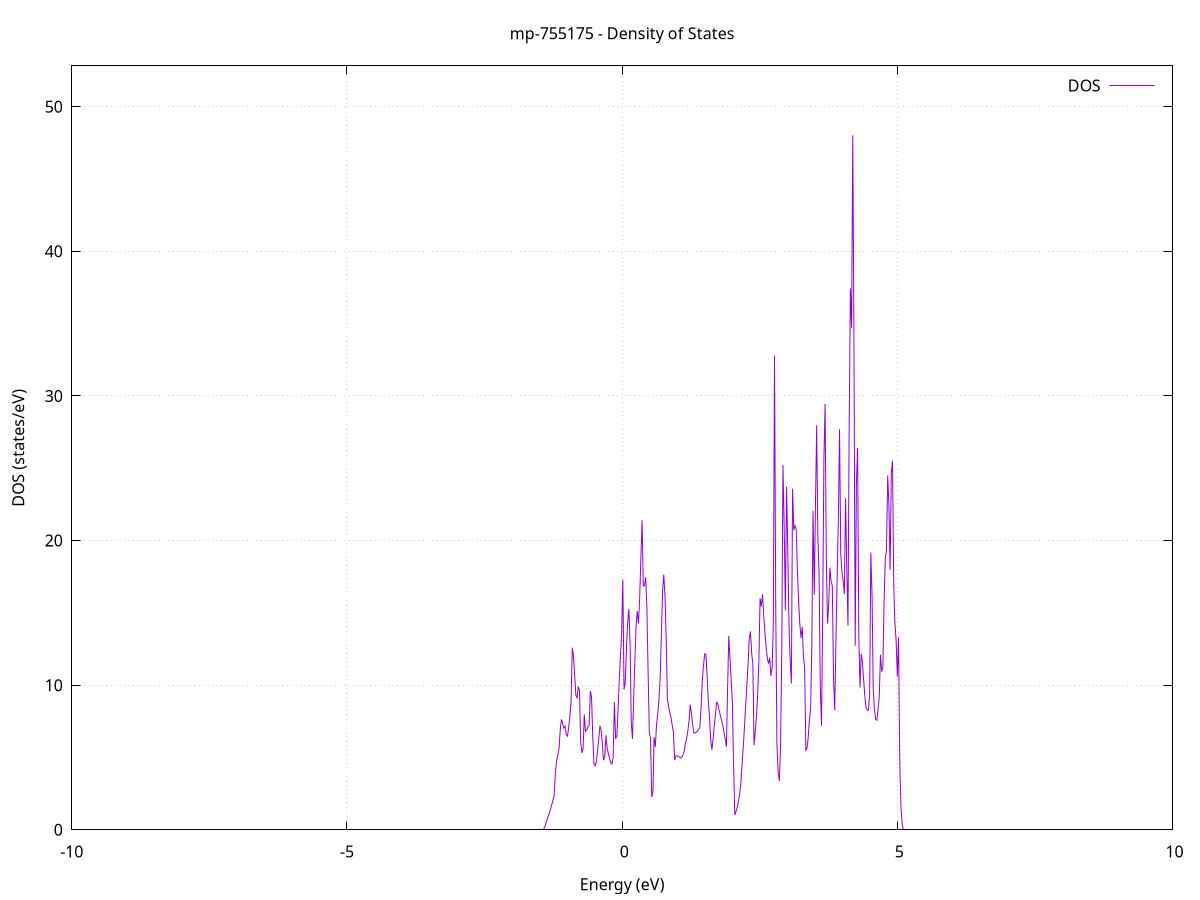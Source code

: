 set title 'mp-755175 - Density of States'
set xlabel 'Energy (eV)'
set ylabel 'DOS (states/eV)'
set grid
set xrange [-10:10]
set yrange [0:52.823]
set xzeroaxis lt -1
set terminal png size 800,600
set output 'mp-755175_dos_gnuplot.png'
plot '-' using 1:2 with lines title 'DOS'
-15.935200 0.000000
-15.913300 0.000000
-15.891500 0.000000
-15.869600 0.000000
-15.847700 0.000000
-15.825800 0.000000
-15.804000 0.000000
-15.782100 0.000000
-15.760200 0.000000
-15.738300 0.000000
-15.716400 0.000000
-15.694600 0.000000
-15.672700 0.000000
-15.650800 0.000000
-15.628900 0.000000
-15.607100 0.000000
-15.585200 0.000000
-15.563300 0.000000
-15.541400 0.000000
-15.519600 0.000000
-15.497700 0.000000
-15.475800 0.000000
-15.453900 0.000000
-15.432100 0.000000
-15.410200 0.000000
-15.388300 0.000000
-15.366400 0.000000
-15.344600 0.000000
-15.322700 0.000000
-15.300800 0.000000
-15.278900 0.000000
-15.257100 0.000000
-15.235200 0.000000
-15.213300 0.000000
-15.191400 0.000000
-15.169500 0.000000
-15.147700 0.000000
-15.125800 0.000000
-15.103900 0.000000
-15.082000 0.000000
-15.060200 0.000000
-15.038300 0.000000
-15.016400 0.000000
-14.994500 0.000000
-14.972700 0.000000
-14.950800 0.000000
-14.928900 0.000000
-14.907000 0.000000
-14.885200 0.000000
-14.863300 0.000000
-14.841400 0.000000
-14.819500 0.000000
-14.797700 0.000000
-14.775800 0.000000
-14.753900 0.000000
-14.732000 0.000000
-14.710200 0.000000
-14.688300 0.000000
-14.666400 0.000000
-14.644500 0.000000
-14.622600 0.000000
-14.600800 0.000000
-14.578900 0.000000
-14.557000 0.000000
-14.535100 0.000000
-14.513300 0.000000
-14.491400 0.000000
-14.469500 0.000000
-14.447600 0.000000
-14.425800 0.000000
-14.403900 0.000000
-14.382000 0.000000
-14.360100 0.000000
-14.338300 0.000000
-14.316400 0.000000
-14.294500 0.000000
-14.272600 0.000000
-14.250800 0.000000
-14.228900 0.000000
-14.207000 0.000000
-14.185100 0.000000
-14.163300 0.000000
-14.141400 0.000000
-14.119500 0.000000
-14.097600 0.000000
-14.075700 0.000000
-14.053900 0.000000
-14.032000 0.000000
-14.010100 0.000000
-13.988200 0.000000
-13.966400 0.000000
-13.944500 0.000400
-13.922600 0.058500
-13.900700 0.214900
-13.878900 0.469600
-13.857000 0.921700
-13.835100 1.418400
-13.813200 1.770400
-13.791400 1.907300
-13.769500 1.952300
-13.747600 1.497700
-13.725700 1.546200
-13.703900 1.594600
-13.682000 1.790200
-13.660100 2.097600
-13.638200 2.473100
-13.616300 2.916600
-13.594500 3.428300
-13.572600 3.429700
-13.550700 3.600300
-13.528800 3.692300
-13.507000 3.693200
-13.485100 3.621700
-13.463200 3.537800
-13.441300 3.584900
-13.419500 3.647200
-13.397600 3.736800
-13.375700 3.835300
-13.353800 3.932500
-13.332000 4.001500
-13.310100 4.060500
-13.288200 4.109500
-13.266300 4.148500
-13.244500 4.182700
-13.222600 4.240900
-13.200700 4.311200
-13.178800 4.393700
-13.157000 5.141000
-13.135100 5.941000
-13.113200 6.453800
-13.091300 6.954500
-13.069400 5.767700
-13.047600 4.740300
-13.025700 4.008500
-13.003800 3.731300
-12.981900 3.682500
-12.960100 4.541100
-12.938200 6.165500
-12.916300 5.949200
-12.894400 5.373100
-12.872600 4.910300
-12.850700 4.657900
-12.828800 2.401500
-12.806900 1.434800
-12.785100 0.367700
-12.763200 0.000000
-12.741300 0.000800
-12.719400 0.222900
-12.697600 0.694800
-12.675700 1.155000
-12.653800 1.603500
-12.631900 2.040200
-12.610100 2.491300
-12.588200 3.978000
-12.566300 5.561400
-12.544400 6.797000
-12.522500 14.262600
-12.500700 4.878300
-12.478800 5.251200
-12.456900 6.161400
-12.435000 7.055600
-12.413200 7.933600
-12.391300 7.719600
-12.369400 6.514200
-12.347500 5.990200
-12.325700 5.427700
-12.303800 5.411500
-12.281900 5.693800
-12.260000 6.239800
-12.238200 7.408500
-12.216300 7.319400
-12.194400 7.285400
-12.172500 7.285600
-12.150700 7.344400
-12.128800 7.574900
-12.106900 9.522900
-12.085000 5.573800
-12.063200 6.133500
-12.041300 6.831900
-12.019400 7.187200
-11.997500 7.539300
-11.975600 7.901000
-11.953800 8.908000
-11.931900 9.902700
-11.910000 10.987700
-11.888100 11.634800
-11.866300 12.410900
-11.844400 12.954800
-11.822500 13.083300
-11.800600 12.735600
-11.778800 12.247100
-11.756900 9.701000
-11.735000 7.487600
-11.713100 8.601000
-11.691300 19.282700
-11.669400 22.657400
-11.647500 18.044600
-11.625600 14.172200
-11.603800 11.129400
-11.581900 8.379700
-11.560000 12.676200
-11.538100 16.430600
-11.516300 17.987500
-11.494400 18.155400
-11.472500 16.959500
-11.450600 17.343300
-11.428700 10.157000
-11.406900 2.304400
-11.385000 5.442500
-11.363100 12.096300
-11.341200 22.992700
-11.319400 18.115600
-11.297500 20.205100
-11.275600 32.221700
-11.253700 78.166100
-11.231900 13.602800
-11.210000 24.629900
-11.188100 51.688500
-11.166200 74.395900
-11.144400 27.450600
-11.122500 7.762800
-11.100600 0.000000
-11.078700 0.000000
-11.056900 0.000000
-11.035000 0.000000
-11.013100 0.000000
-10.991200 0.000000
-10.969400 0.000000
-10.947500 0.000000
-10.925600 0.000000
-10.903700 0.000000
-10.881800 0.000000
-10.860000 0.000000
-10.838100 0.000000
-10.816200 0.000000
-10.794300 0.000000
-10.772500 0.000000
-10.750600 0.000000
-10.728700 0.000000
-10.706800 0.000000
-10.685000 0.000000
-10.663100 0.000000
-10.641200 0.000000
-10.619300 0.000000
-10.597500 0.000000
-10.575600 0.000000
-10.553700 0.000000
-10.531800 0.000000
-10.510000 0.000000
-10.488100 0.000000
-10.466200 0.000000
-10.444300 0.000000
-10.422400 0.000000
-10.400600 0.000000
-10.378700 0.000000
-10.356800 0.000000
-10.334900 0.000000
-10.313100 0.000000
-10.291200 0.000000
-10.269300 0.000000
-10.247400 0.000000
-10.225600 0.000000
-10.203700 0.000000
-10.181800 0.000000
-10.159900 0.000000
-10.138100 0.000000
-10.116200 0.000000
-10.094300 0.000000
-10.072400 0.000000
-10.050600 0.000000
-10.028700 0.000000
-10.006800 0.000000
-9.984900 0.000000
-9.963100 0.000000
-9.941200 0.000000
-9.919300 0.000000
-9.897400 0.000000
-9.875500 0.000000
-9.853700 0.000000
-9.831800 0.000000
-9.809900 0.000000
-9.788000 0.000000
-9.766200 0.000000
-9.744300 0.000000
-9.722400 0.000000
-9.700500 0.000000
-9.678700 0.000000
-9.656800 0.000000
-9.634900 0.000000
-9.613000 0.000000
-9.591200 0.000000
-9.569300 0.000000
-9.547400 0.000000
-9.525500 0.000000
-9.503700 0.000000
-9.481800 0.000000
-9.459900 0.000000
-9.438000 0.000000
-9.416200 0.000000
-9.394300 0.000000
-9.372400 0.000000
-9.350500 0.000000
-9.328600 0.000000
-9.306800 0.000000
-9.284900 0.000000
-9.263000 0.000000
-9.241100 0.000000
-9.219300 0.000000
-9.197400 0.000000
-9.175500 0.000000
-9.153600 0.000000
-9.131800 0.000000
-9.109900 0.000000
-9.088000 0.000000
-9.066100 0.000000
-9.044300 0.000000
-9.022400 0.000000
-9.000500 0.000000
-8.978600 0.000000
-8.956800 0.000000
-8.934900 0.000000
-8.913000 0.000000
-8.891100 0.000000
-8.869300 0.000000
-8.847400 0.000000
-8.825500 0.000000
-8.803600 0.000000
-8.781700 0.000000
-8.759900 0.000000
-8.738000 0.000000
-8.716100 0.000000
-8.694200 0.000000
-8.672400 0.000000
-8.650500 0.000000
-8.628600 0.000000
-8.606700 0.000000
-8.584900 0.000000
-8.563000 0.000000
-8.541100 0.000000
-8.519200 0.000000
-8.497400 0.000000
-8.475500 0.000000
-8.453600 0.000000
-8.431700 0.000000
-8.409900 0.000000
-8.388000 0.000000
-8.366100 0.000000
-8.344200 0.000000
-8.322400 0.000000
-8.300500 0.000000
-8.278600 0.000000
-8.256700 0.000000
-8.234800 0.000000
-8.213000 0.000000
-8.191100 0.000000
-8.169200 0.000000
-8.147300 0.000000
-8.125500 0.000000
-8.103600 0.000000
-8.081700 0.000000
-8.059800 0.000000
-8.038000 0.000000
-8.016100 0.000000
-7.994200 0.000000
-7.972300 0.000000
-7.950500 0.000000
-7.928600 0.000000
-7.906700 0.000000
-7.884800 0.000000
-7.863000 0.000000
-7.841100 0.000000
-7.819200 0.000000
-7.797300 0.000000
-7.775500 0.000000
-7.753600 0.000000
-7.731700 0.000000
-7.709800 0.000000
-7.687900 0.000000
-7.666100 0.000000
-7.644200 0.000000
-7.622300 0.000000
-7.600400 0.000000
-7.578600 0.000000
-7.556700 0.000000
-7.534800 0.000000
-7.512900 0.000000
-7.491100 0.000000
-7.469200 0.000000
-7.447300 0.000000
-7.425400 0.000000
-7.403600 0.000000
-7.381700 0.000000
-7.359800 0.000000
-7.337900 0.000000
-7.316100 0.000000
-7.294200 0.000000
-7.272300 0.000000
-7.250400 0.000000
-7.228500 0.000000
-7.206700 0.000000
-7.184800 0.000000
-7.162900 0.000000
-7.141000 0.000000
-7.119200 0.000000
-7.097300 0.000000
-7.075400 0.000000
-7.053500 0.000000
-7.031700 0.000000
-7.009800 0.000000
-6.987900 0.000000
-6.966000 0.000000
-6.944200 0.000000
-6.922300 0.000000
-6.900400 0.000000
-6.878500 0.000000
-6.856700 0.000000
-6.834800 0.000000
-6.812900 0.000000
-6.791000 0.000000
-6.769200 0.000000
-6.747300 0.000000
-6.725400 0.000000
-6.703500 0.000000
-6.681600 0.000000
-6.659800 0.000000
-6.637900 0.000000
-6.616000 0.000000
-6.594100 0.000000
-6.572300 0.000000
-6.550400 0.000000
-6.528500 0.000000
-6.506600 0.000000
-6.484800 0.000000
-6.462900 0.000000
-6.441000 0.000000
-6.419100 0.000000
-6.397300 0.000000
-6.375400 0.000000
-6.353500 0.000000
-6.331600 0.000000
-6.309800 0.000000
-6.287900 0.000000
-6.266000 0.000000
-6.244100 0.000000
-6.222300 0.000000
-6.200400 0.000000
-6.178500 0.000000
-6.156600 0.000000
-6.134700 0.000000
-6.112900 0.000000
-6.091000 0.000000
-6.069100 0.000000
-6.047200 0.000000
-6.025400 0.000000
-6.003500 0.000000
-5.981600 0.000000
-5.959700 0.000000
-5.937900 0.000000
-5.916000 0.000000
-5.894100 0.000000
-5.872200 0.000000
-5.850400 0.000000
-5.828500 0.000000
-5.806600 0.000000
-5.784700 0.000000
-5.762900 0.000000
-5.741000 0.000000
-5.719100 0.000000
-5.697200 0.000000
-5.675400 0.000000
-5.653500 0.000000
-5.631600 0.000000
-5.609700 0.000000
-5.587800 0.000000
-5.566000 0.000000
-5.544100 0.000000
-5.522200 0.000000
-5.500300 0.000000
-5.478500 0.000000
-5.456600 0.000000
-5.434700 0.000000
-5.412800 0.000000
-5.391000 0.000000
-5.369100 0.000000
-5.347200 0.000000
-5.325300 0.000000
-5.303500 0.000000
-5.281600 0.000000
-5.259700 0.000000
-5.237800 0.000000
-5.216000 0.000000
-5.194100 0.000000
-5.172200 0.000000
-5.150300 0.000000
-5.128500 0.000000
-5.106600 0.000000
-5.084700 0.000000
-5.062800 0.000000
-5.040900 0.000000
-5.019100 0.000000
-4.997200 0.000000
-4.975300 0.000000
-4.953400 0.000000
-4.931600 0.000000
-4.909700 0.000000
-4.887800 0.000000
-4.865900 0.000000
-4.844100 0.000000
-4.822200 0.000000
-4.800300 0.000000
-4.778400 0.000000
-4.756600 0.000000
-4.734700 0.000000
-4.712800 0.000000
-4.690900 0.000000
-4.669100 0.000000
-4.647200 0.000000
-4.625300 0.000000
-4.603400 0.000000
-4.581600 0.000000
-4.559700 0.000000
-4.537800 0.000000
-4.515900 0.000000
-4.494000 0.000000
-4.472200 0.000000
-4.450300 0.000000
-4.428400 0.000000
-4.406500 0.000000
-4.384700 0.000000
-4.362800 0.000000
-4.340900 0.000000
-4.319000 0.000000
-4.297200 0.000000
-4.275300 0.000000
-4.253400 0.000000
-4.231500 0.000000
-4.209700 0.000000
-4.187800 0.000000
-4.165900 0.000000
-4.144000 0.000000
-4.122200 0.000000
-4.100300 0.000000
-4.078400 0.000000
-4.056500 0.000000
-4.034600 0.000000
-4.012800 0.000000
-3.990900 0.000000
-3.969000 0.000000
-3.947100 0.000000
-3.925300 0.000000
-3.903400 0.000000
-3.881500 0.000000
-3.859600 0.000000
-3.837800 0.000000
-3.815900 0.000000
-3.794000 0.000000
-3.772100 0.000000
-3.750300 0.000000
-3.728400 0.000000
-3.706500 0.000000
-3.684600 0.000000
-3.662800 0.000000
-3.640900 0.000000
-3.619000 0.000000
-3.597100 0.000000
-3.575300 0.000000
-3.553400 0.000000
-3.531500 0.000000
-3.509600 0.000000
-3.487700 0.000000
-3.465900 0.000000
-3.444000 0.000000
-3.422100 0.000000
-3.400200 0.000000
-3.378400 0.000000
-3.356500 0.000000
-3.334600 0.000000
-3.312700 0.000000
-3.290900 0.000000
-3.269000 0.000000
-3.247100 0.000000
-3.225200 0.000000
-3.203400 0.000000
-3.181500 0.000000
-3.159600 0.000000
-3.137700 0.000000
-3.115900 0.000000
-3.094000 0.000000
-3.072100 0.000000
-3.050200 0.000000
-3.028400 0.000000
-3.006500 0.000000
-2.984600 0.000000
-2.962700 0.000000
-2.940800 0.000000
-2.919000 0.000000
-2.897100 0.000000
-2.875200 0.000000
-2.853300 0.000000
-2.831500 0.000000
-2.809600 0.000000
-2.787700 0.000000
-2.765800 0.000000
-2.744000 0.000000
-2.722100 0.000000
-2.700200 0.000000
-2.678300 0.000000
-2.656500 0.000000
-2.634600 0.000000
-2.612700 0.000000
-2.590800 0.000000
-2.569000 0.000000
-2.547100 0.000000
-2.525200 0.000000
-2.503300 0.000000
-2.481500 0.000000
-2.459600 0.000000
-2.437700 0.000000
-2.415800 0.000000
-2.393900 0.000000
-2.372100 0.000000
-2.350200 0.000000
-2.328300 0.000000
-2.306400 0.000000
-2.284600 0.000000
-2.262700 0.000000
-2.240800 0.000000
-2.218900 0.000000
-2.197100 0.000000
-2.175200 0.000000
-2.153300 0.000000
-2.131400 0.000000
-2.109600 0.000000
-2.087700 0.000000
-2.065800 0.000000
-2.043900 0.000000
-2.022100 0.000000
-2.000200 0.000000
-1.978300 0.000000
-1.956400 0.000000
-1.934600 0.000000
-1.912700 0.000000
-1.890800 0.000000
-1.868900 0.000000
-1.847000 0.000000
-1.825200 0.000000
-1.803300 0.000000
-1.781400 0.000000
-1.759500 0.000000
-1.737700 0.000000
-1.715800 0.000000
-1.693900 0.000000
-1.672000 0.000000
-1.650200 0.000000
-1.628300 0.000000
-1.606400 0.000000
-1.584500 0.000000
-1.562700 0.000000
-1.540800 0.000000
-1.518900 0.000000
-1.497000 0.000000
-1.475200 0.000000
-1.453300 0.000000
-1.431400 0.022900
-1.409500 0.158400
-1.387700 0.415700
-1.365800 0.674500
-1.343900 0.900900
-1.322000 1.153000
-1.300100 1.431100
-1.278300 1.735000
-1.256400 2.064700
-1.234500 2.423100
-1.212600 3.948800
-1.190800 4.779500
-1.168900 5.146500
-1.147000 5.623600
-1.125100 6.879900
-1.103300 7.638800
-1.081400 7.365500
-1.059500 7.035100
-1.037600 7.165600
-1.015800 6.581300
-0.993900 6.476300
-0.972000 7.062100
-0.950100 7.835600
-0.928300 8.804500
-0.906400 12.589000
-0.884500 12.025500
-0.862600 10.683300
-0.840700 9.298800
-0.818900 9.122000
-0.797000 9.901700
-0.775100 9.627600
-0.753200 6.075700
-0.731400 5.311600
-0.709500 5.601000
-0.687600 7.975900
-0.665700 6.808400
-0.643900 6.928400
-0.622000 7.101500
-0.600100 7.183800
-0.578200 9.598100
-0.556400 9.197100
-0.534500 6.512900
-0.512600 4.583100
-0.490700 4.416500
-0.468900 4.693500
-0.447000 5.456800
-0.425100 6.313700
-0.403200 7.199200
-0.381400 6.865600
-0.359500 5.922900
-0.337600 4.811300
-0.315700 5.090700
-0.293800 6.519700
-0.272000 5.645100
-0.250100 5.264900
-0.228200 4.917600
-0.206300 4.633900
-0.184500 4.543600
-0.162600 5.029500
-0.140700 8.827700
-0.118800 6.331400
-0.097000 6.423900
-0.075100 8.258800
-0.053200 10.307200
-0.031300 12.018100
-0.009500 13.633200
0.012400 17.304200
0.034300 9.695900
0.056200 10.216800
0.078000 12.488400
0.099900 14.318900
0.121800 15.280300
0.143700 12.891900
0.165500 7.445300
0.187400 6.283200
0.209300 9.125700
0.231200 11.644900
0.253100 14.100900
0.274900 15.115300
0.296800 14.270100
0.318700 16.016400
0.340600 18.824700
0.362400 21.409700
0.384300 16.865700
0.406200 16.874900
0.428100 17.455200
0.449900 15.290000
0.471800 10.896500
0.493700 6.700800
0.515600 6.343600
0.537400 2.261000
0.559300 2.648700
0.581200 6.406900
0.603100 5.747900
0.624900 7.269900
0.646800 8.023400
0.668700 8.994300
0.690600 10.525500
0.712400 13.451600
0.734300 16.489600
0.756200 17.641800
0.778100 16.195800
0.800000 13.216100
0.821800 9.084100
0.843700 8.529200
0.865600 8.073900
0.887500 7.787400
0.909300 7.244800
0.931200 6.769600
0.953100 4.810100
0.975000 5.109800
0.996800 5.117600
1.018700 5.068100
1.040600 5.032800
1.062500 4.970000
1.084300 5.032800
1.106200 5.183600
1.128100 5.447400
1.150000 5.958900
1.171800 6.325000
1.193700 6.827900
1.215600 7.582800
1.237500 8.657200
1.259300 8.024100
1.281200 7.281900
1.303100 6.690800
1.325000 6.702600
1.346900 6.748100
1.368700 6.827300
1.390600 6.940300
1.412500 7.086900
1.434400 8.457700
1.456200 10.281900
1.478100 11.369400
1.500000 12.170800
1.521900 12.125000
1.543700 10.668800
1.565600 8.861300
1.587500 7.798400
1.609400 6.186600
1.631200 5.527000
1.653100 6.333900
1.675000 7.233800
1.696900 8.016300
1.718700 8.862900
1.740600 8.643900
1.762500 8.261000
1.784400 7.905400
1.806200 7.566800
1.828100 7.204700
1.850000 6.773600
1.871900 6.276400
1.893800 5.736600
1.915600 9.670800
1.937500 13.401600
1.959400 11.836300
1.981300 10.347000
2.003100 8.792800
2.025000 4.443100
2.046900 1.025700
2.068800 1.265200
2.090600 1.564900
2.112500 1.924800
2.134400 2.408700
2.156300 3.201100
2.178100 4.474600
2.200000 5.681600
2.221900 7.046300
2.243800 8.579200
2.265600 9.943200
2.287500 11.444500
2.309400 13.209800
2.331300 13.719300
2.353100 12.217800
2.375000 11.457500
2.396900 5.836500
2.418800 6.827300
2.440700 7.842100
2.462500 9.373300
2.484400 11.619400
2.506300 16.000400
2.528200 15.446900
2.550000 16.285000
2.571900 14.842800
2.593800 13.634500
2.615700 12.661800
2.637500 11.859000
2.659400 11.492000
2.681300 11.884000
2.703200 10.632000
2.725000 11.194800
2.746900 14.241200
2.768800 32.792200
2.790700 15.336500
2.812500 5.878700
2.834400 3.948600
2.856300 3.373900
2.878200 5.756200
2.900100 12.319400
2.921900 25.214000
2.943800 21.077600
2.965700 15.167500
2.987600 23.728100
3.009400 19.362700
3.031300 14.152900
3.053200 11.707100
3.075100 10.116700
3.096900 23.582300
3.118800 20.723700
3.140700 21.034700
3.162600 20.794800
3.184400 17.924900
3.206300 15.822600
3.228200 14.234200
3.250100 13.273400
3.271900 14.037600
3.293800 11.942100
3.315700 11.262900
3.337600 5.494200
3.359400 5.632100
3.381300 6.411500
3.403200 7.617700
3.425100 8.405500
3.447000 12.902700
3.468800 22.066900
3.490700 16.250700
3.512600 22.435400
3.534500 27.970600
3.556300 20.186400
3.578200 17.697000
3.600100 9.963700
3.622000 7.200000
3.643800 14.697600
3.665700 25.570400
3.687600 29.435200
3.709500 18.893500
3.731300 14.258000
3.753200 15.627600
3.775100 18.124700
3.797000 17.164000
3.818800 16.883100
3.840700 10.476900
3.862600 8.254300
3.884500 13.004300
3.906300 17.347100
3.928200 21.319100
3.950100 27.691000
3.972000 19.076900
3.993900 17.874000
4.015700 17.203600
4.037600 16.279700
4.059500 22.918900
4.081400 18.198100
4.103200 14.108700
4.125100 27.685800
4.147000 37.440600
4.168900 34.701600
4.190700 48.020800
4.212600 33.357000
4.234500 12.727000
4.256400 23.924400
4.278200 26.411500
4.300100 13.316200
4.322000 9.833300
4.343900 12.166700
4.365700 11.564300
4.387600 10.406500
4.409500 9.245000
4.431400 8.424000
4.453200 8.267700
4.475100 8.264100
4.497000 9.302800
4.518900 19.173100
4.540800 16.183900
4.562600 9.670400
4.584500 8.309800
4.606400 7.631900
4.628300 7.574100
4.650100 8.317700
4.672000 9.214700
4.693900 12.096100
4.715800 10.931500
4.737600 11.264300
4.759500 15.789700
4.781400 18.751200
4.803300 19.321200
4.825100 24.502200
4.847000 22.501200
4.868900 17.959200
4.890800 24.654200
4.912600 25.525100
4.934500 16.933000
4.956400 14.272100
4.978300 13.102000
5.000100 10.595100
5.022000 13.317200
5.043900 4.789100
5.065800 1.561200
5.087700 0.420400
5.109500 0.002200
5.131400 0.000000
5.153300 0.000000
5.175200 0.000000
5.197000 0.000000
5.218900 0.000000
5.240800 0.000000
5.262700 0.000000
5.284500 0.000000
5.306400 0.000000
5.328300 0.000000
5.350200 0.000000
5.372000 0.000000
5.393900 0.000000
5.415800 0.000000
5.437700 0.000000
5.459500 0.000000
5.481400 0.000000
5.503300 0.000000
5.525200 0.000000
5.547000 0.000000
5.568900 0.000000
5.590800 0.000000
5.612700 0.000000
5.634600 0.000000
5.656400 0.000000
5.678300 0.000000
5.700200 0.000000
5.722100 0.000000
5.743900 0.000000
5.765800 0.000000
5.787700 0.000000
5.809600 0.000000
5.831400 0.000000
5.853300 0.000000
5.875200 0.000000
5.897100 0.000000
5.918900 0.000000
5.940800 0.000000
5.962700 0.000000
5.984600 0.000000
6.006400 0.000000
6.028300 0.000000
6.050200 0.000000
6.072100 0.000000
6.094000 0.000000
6.115800 0.000000
6.137700 0.000000
6.159600 0.000000
6.181500 0.000000
6.203300 0.000000
6.225200 0.000000
6.247100 0.000000
6.269000 0.000000
6.290800 0.000000
6.312700 0.000000
6.334600 0.000000
6.356500 0.000000
6.378300 0.000000
6.400200 0.000000
6.422100 0.000000
6.444000 0.000000
6.465800 0.000000
6.487700 0.000000
6.509600 0.000000
6.531500 0.000000
6.553300 0.000000
6.575200 0.000000
6.597100 0.000000
6.619000 0.000000
6.640900 0.000000
6.662700 0.000000
6.684600 0.000000
6.706500 0.000000
6.728400 0.000000
6.750200 0.000000
6.772100 0.000000
6.794000 0.000000
6.815900 0.000000
6.837700 0.000000
6.859600 0.000000
6.881500 0.000000
6.903400 0.000000
6.925200 0.000000
6.947100 0.000000
6.969000 0.000000
6.990900 0.000000
7.012700 0.000000
7.034600 0.000000
7.056500 0.000000
7.078400 0.000000
7.100200 0.000000
7.122100 0.000000
7.144000 0.000000
7.165900 0.000000
7.187800 0.000000
7.209600 0.000000
7.231500 0.000000
7.253400 0.000000
7.275300 0.000000
7.297100 0.000000
7.319000 0.000000
7.340900 0.000000
7.362800 0.000000
7.384600 0.000000
7.406500 0.000000
7.428400 0.000000
7.450300 0.000000
7.472100 0.000000
7.494000 0.000000
7.515900 0.000000
7.537800 0.000000
7.559600 0.000000
7.581500 0.000000
7.603400 0.000000
7.625300 0.000000
7.647100 0.000000
7.669000 0.000000
7.690900 0.000000
7.712800 0.000000
7.734700 0.000000
7.756500 0.000000
7.778400 0.000000
7.800300 0.000000
7.822200 0.000000
7.844000 0.000000
7.865900 0.000000
7.887800 0.000000
7.909700 0.000000
7.931500 0.000000
7.953400 0.000000
7.975300 0.000000
7.997200 0.000000
8.019000 0.000000
8.040900 0.000000
8.062800 0.000000
8.084700 0.000000
8.106500 0.000000
8.128400 0.000000
8.150300 0.000000
8.172200 0.000000
8.194000 0.000000
8.215900 0.000000
8.237800 0.000000
8.259700 0.000000
8.281600 0.000000
8.303400 0.000000
8.325300 0.000000
8.347200 0.000000
8.369100 0.000000
8.390900 0.000000
8.412800 0.000000
8.434700 0.000000
8.456600 0.000000
8.478400 0.000000
8.500300 0.000000
8.522200 0.000000
8.544100 0.000000
8.565900 0.000000
8.587800 0.000000
8.609700 0.000000
8.631600 0.000000
8.653400 0.000000
8.675300 0.000000
8.697200 0.000000
8.719100 0.000000
8.740900 0.000000
8.762800 0.000000
8.784700 0.000000
8.806600 0.000000
8.828500 0.000000
8.850300 0.000000
8.872200 0.000000
8.894100 0.000000
8.916000 0.000000
8.937800 0.000000
8.959700 0.000000
8.981600 0.000000
9.003500 0.000000
9.025300 0.000000
9.047200 0.000000
9.069100 0.000000
9.091000 0.000000
9.112800 0.000000
9.134700 0.000000
9.156600 0.000000
9.178500 0.000000
9.200300 0.000000
9.222200 0.000000
9.244100 0.000000
9.266000 0.000000
9.287900 0.000000
9.309700 0.000000
9.331600 0.000000
9.353500 0.000000
9.375400 0.000000
9.397200 0.000000
9.419100 0.000000
9.441000 0.000000
9.462900 0.000000
9.484700 0.000000
9.506600 0.000000
9.528500 0.000000
9.550400 0.000000
9.572200 0.000000
9.594100 0.000000
9.616000 0.000000
9.637900 0.000000
9.659700 0.000000
9.681600 0.000000
9.703500 0.000000
9.725400 0.000000
9.747200 0.000000
9.769100 0.000000
9.791000 0.000000
9.812900 0.000000
9.834800 0.000000
9.856600 0.000000
9.878500 0.000000
9.900400 0.000000
9.922300 0.000000
9.944100 0.000000
9.966000 0.000000
9.987900 0.000000
10.009800 0.000000
10.031600 0.000000
10.053500 0.000000
10.075400 0.000000
10.097300 0.000000
10.119100 0.000000
10.141000 0.000000
10.162900 0.000000
10.184800 0.000000
10.206600 0.000000
10.228500 0.000000
10.250400 0.000000
10.272300 0.000000
10.294100 0.000000
10.316000 0.000000
10.337900 0.000000
10.359800 0.000000
10.381700 0.000000
10.403500 0.000000
10.425400 0.000000
10.447300 0.000000
10.469200 0.000000
10.491000 0.000000
10.512900 0.000000
10.534800 0.000000
10.556700 0.000000
10.578500 0.000000
10.600400 0.000000
10.622300 0.000200
10.644200 0.001200
10.666000 0.003000
10.687900 0.005600
10.709800 0.009000
10.731700 0.013100
10.753500 0.018000
10.775400 0.023700
10.797300 0.030200
10.819200 0.037400
10.841000 0.045500
10.862900 0.054300
10.884800 0.063900
10.906700 0.074300
10.928600 0.085500
10.950400 0.097400
10.972300 0.110200
10.994200 0.123700
11.016100 0.138000
11.037900 0.153100
11.059800 0.169000
11.081700 0.195600
11.103600 0.223600
11.125400 0.252700
11.147300 0.283100
11.169200 0.314400
11.191100 0.334500
11.212900 0.353600
11.234800 0.371800
11.256700 0.389100
11.278600 0.405500
11.300400 0.420900
11.322300 0.435500
11.344200 0.449100
11.366100 0.461900
11.387900 0.473700
11.409800 0.484600
11.431700 0.494700
11.453600 0.503800
11.475500 0.512000
11.497300 0.519200
11.519200 0.525600
11.541100 0.531100
11.563000 0.463900
11.584800 0.469100
11.606700 0.474300
11.628600 0.479500
11.650500 0.484700
11.672300 0.490000
11.694200 0.495200
11.716100 0.500400
11.738000 0.505700
11.759800 0.510900
11.781700 0.516100
11.803600 0.521400
11.825500 0.526600
11.847300 0.531900
11.869200 0.537100
11.891100 0.542400
11.913000 0.547700
11.934800 0.552900
11.956700 0.558200
11.978600 0.563500
12.000500 0.568800
12.022400 0.574200
12.044200 0.587400
12.066100 0.610000
12.088000 0.633900
12.109900 0.659100
12.131700 0.685400
12.153600 0.713000
12.175500 0.741900
12.197400 0.771900
12.219200 0.803200
12.241100 0.835900
12.263000 0.870500
12.284900 0.907300
12.306700 0.946300
12.328600 0.987400
12.350500 1.030600
12.372400 1.075300
12.394200 1.120500
12.416100 1.166100
12.438000 1.133000
12.459900 1.164000
12.481800 1.195000
12.503600 1.225900
12.525500 1.256700
12.547400 1.287500
12.569300 1.318100
12.591100 1.348800
12.613000 1.376000
12.634900 1.403300
12.656800 1.430900
12.678600 1.458900
12.700500 1.487200
12.722400 1.515900
12.744300 1.545100
12.766100 1.574500
12.788000 1.604400
12.809900 1.634600
12.831800 1.665200
12.853600 1.696200
12.875500 1.727600
12.897400 1.759300
12.919300 1.793500
12.941100 1.834500
12.963000 1.882500
12.984900 1.936700
13.006800 1.997300
13.028700 2.246400
13.050500 2.996300
13.072400 3.574100
13.094300 3.920300
13.116200 4.225500
13.138000 4.489600
13.159900 4.712500
13.181800 4.836700
13.203700 4.608500
13.225500 3.911600
13.247400 3.857300
13.269300 3.906000
13.291200 3.846100
13.313000 3.716200
13.334900 3.571400
13.356800 3.411800
13.378700 3.321300
13.400500 3.337500
13.422400 3.344500
13.444300 3.341700
13.466200 3.330600
13.488000 3.311300
13.509900 3.299600
13.531800 3.547500
13.553700 3.198800
13.575600 3.099700
13.597400 3.080100
13.619300 3.051700
13.641200 2.968800
13.663100 3.032000
13.684900 2.977100
13.706800 2.673400
13.728700 1.689000
13.750600 1.994000
13.772400 2.295000
13.794300 2.591900
13.816200 2.893900
13.838100 3.308300
13.859900 3.831200
13.881800 4.473700
13.903700 5.792100
13.925600 6.770300
13.947400 5.832900
13.969300 5.404200
13.991200 5.788600
14.013100 5.780700
14.034900 5.880700
14.056800 6.088600
14.078700 6.182300
14.100600 5.573300
14.122500 4.538900
14.144300 3.575200
14.166200 3.283900
14.188100 3.143100
14.210000 3.202200
14.231800 3.478100
14.253700 3.970900
14.275600 4.625300
14.297500 7.625300
14.319300 10.889300
14.341200 11.922500
14.363100 8.816900
14.385000 6.241700
14.406800 5.584700
14.428700 5.026800
14.450600 4.627700
14.472500 4.387400
14.494300 4.306100
14.516200 4.383600
14.538100 4.057900
14.560000 3.828600
14.581800 3.702400
14.603700 4.298000
14.625600 5.213300
14.647500 3.876700
14.669400 3.976800
14.691200 4.659400
14.713100 5.834200
14.735000 6.326200
14.756900 6.653400
14.778700 7.077300
14.800600 7.658500
14.822500 8.397000
14.844400 10.004400
14.866200 11.787300
14.888100 12.639200
14.910000 11.362800
14.931900 11.350400
14.953700 13.439500
14.975600 11.996000
14.997500 11.837300
15.019400 15.535900
15.041200 13.570400
15.063100 11.067600
15.085000 10.952900
15.106900 11.417900
15.128700 7.987400
15.150600 6.808400
15.172500 6.238200
15.194400 6.197600
15.216300 6.353200
15.238100 6.602100
15.260000 6.842200
15.281900 7.335200
15.303800 6.531800
15.325600 6.275400
15.347500 6.024500
15.369400 5.890600
15.391300 5.938900
15.413100 6.079700
15.435000 6.215500
15.456900 6.338400
15.478800 6.448400
15.500600 6.590000
15.522500 6.771200
15.544400 6.957200
15.566300 7.148000
15.588100 7.344600
15.610000 7.710400
15.631900 8.765200
15.653800 11.327900
15.675700 12.990400
15.697500 11.117900
15.719400 9.841200
15.741300 9.114200
15.763200 8.577900
15.785000 8.136100
15.806900 7.831100
15.828800 7.590900
15.850700 7.376500
15.872500 7.145200
15.894400 7.028800
15.916300 7.053700
15.938200 7.212400
15.960000 7.642200
15.981900 8.117500
16.003800 8.007200
16.025700 8.425600
16.047500 8.888900
16.069400 9.862000
16.091300 10.945900
16.113200 11.999400
16.135000 12.030400
16.156900 12.330400
16.178800 12.325200
16.200700 12.187800
16.222600 11.837700
16.244400 11.280600
16.266300 10.568900
16.288200 9.980000
16.310100 9.401300
16.331900 8.764600
16.353800 8.206200
16.375700 7.727100
16.397600 7.598800
16.419400 7.517000
16.441300 7.538000
16.463200 7.602200
16.485100 7.691200
16.506900 7.767000
16.528800 7.794000
16.550700 7.773500
16.572600 7.752400
16.594400 7.445300
16.616300 7.291700
16.638200 7.395700
16.660100 7.047200
16.681900 7.167000
16.703800 6.826200
16.725700 6.588100
16.747600 6.538300
16.769500 6.246000
16.791300 6.193100
16.813200 5.696300
16.835100 5.284400
16.857000 4.948400
16.878800 4.640900
16.900700 4.558500
16.922600 4.573500
16.944500 4.316000
16.966300 4.066300
16.988200 4.850100
17.010100 7.630500
17.032000 9.059800
17.053800 12.254000
17.075700 9.300900
17.097600 9.699100
17.119500 10.633300
17.141300 11.932800
17.163200 13.961500
17.185100 12.696800
17.207000 13.715400
17.228800 16.351600
17.250700 16.571300
17.272600 13.522600
17.294500 9.689600
17.316400 6.680200
17.338200 5.573600
17.360100 8.644800
17.382000 10.869600
17.403900 11.420800
17.425700 10.612100
17.447600 10.107900
17.469500 8.884800
17.491400 9.776800
17.513200 10.251800
17.535100 8.861500
17.557000 8.996600
17.578900 9.336300
17.600700 9.570100
17.622600 10.748200
17.644500 11.441000
17.666400 12.986700
17.688200 14.123000
17.710100 15.568500
17.732000 17.657900
17.753900 15.925100
17.775700 13.629900
17.797600 12.098700
17.819500 10.839000
17.841400 10.541900
17.863300 9.964700
17.885100 9.453800
17.907000 9.031500
17.928900 6.274600
17.950800 6.007700
17.972600 6.715300
17.994500 7.641400
18.016400 8.395200
18.038300 8.910700
18.060100 8.158000
18.082000 7.068300
18.103900 6.362500
18.125800 5.765200
18.147600 5.407800
18.169500 5.087800
18.191400 4.802000
18.213300 4.550500
18.235100 4.622500
18.257000 4.837600
18.278900 5.080900
18.300800 5.330900
18.322600 5.812900
18.344500 6.519000
18.366400 7.191700
18.388300 7.830800
18.410200 11.548400
18.432000 9.794400
18.453900 11.410000
18.475800 13.434300
18.497700 12.150500
18.519500 10.677500
18.541400 10.830900
18.563300 6.943900
18.585200 7.045200
18.607000 9.131400
18.628900 10.100100
18.650800 10.650300
18.672700 10.842100
18.694500 11.665200
18.716400 13.641600
18.738300 11.655800
18.760200 8.589300
18.782000 7.836000
18.803900 10.415400
18.825800 14.727400
18.847700 20.175100
18.869600 15.708400
18.891400 12.481000
18.913300 10.158800
18.935200 8.046100
18.957100 8.184300
18.978900 9.610200
19.000800 10.134000
19.022700 10.917500
19.044600 14.347600
19.066400 18.709200
19.088300 20.364800
19.110200 20.201800
19.132100 23.202300
19.153900 16.693500
19.175800 18.235700
19.197700 21.497400
19.219600 20.765600
19.241400 14.704500
19.263300 10.058400
19.285200 7.758300
19.307100 8.085800
19.328900 9.025300
19.350800 9.052600
19.372700 22.786500
19.394600 6.272000
19.416500 1.411100
19.438300 0.672200
19.460200 0.747200
19.482100 1.278700
19.504000 4.170800
19.525800 9.644500
19.547700 17.159300
19.569600 22.592300
19.591500 22.054000
19.613300 21.666100
19.635200 20.354900
19.657100 14.155000
19.679000 25.345900
19.700800 23.395600
19.722700 16.208500
19.744600 12.556800
19.766500 16.336200
19.788300 20.740400
19.810200 18.889500
19.832100 14.590500
19.854000 10.096500
19.875800 9.043700
19.897700 13.145800
19.919600 18.647600
19.941500 15.129300
19.963400 12.606000
19.985200 11.647200
20.007100 11.084400
20.029000 10.210300
20.050900 9.464700
20.072700 8.986500
20.094600 8.415100
20.116500 8.156100
20.138400 7.889500
20.160200 7.436300
20.182100 6.869000
20.204000 5.791300
20.225900 5.074800
20.247700 4.517400
20.269600 4.749200
20.291500 11.279000
20.313400 13.279600
20.335200 14.379100
20.357100 13.534500
20.379000 9.985900
20.400900 8.500600
20.422700 8.044500
20.444600 7.373200
20.466500 7.351300
20.488400 7.423000
20.510300 7.511900
20.532100 7.617900
20.554000 7.472000
20.575900 6.842800
20.597800 7.876700
20.619600 13.288300
20.641500 13.415600
20.663400 11.058100
20.685300 11.182700
20.707100 14.001500
20.729000 15.780300
20.750900 13.674200
20.772800 10.908000
20.794600 9.749400
20.816500 9.095000
20.838400 9.867000
20.860300 10.246500
20.882100 9.199300
20.904000 7.301300
20.925900 6.052000
20.947800 5.303100
20.969600 4.756100
20.991500 4.363200
21.013400 4.097300
21.035300 3.929500
21.057200 3.847400
21.079000 3.969300
21.100900 4.266000
21.122800 4.564000
21.144700 5.084200
21.166500 5.460400
21.188400 5.929000
21.210300 3.838800
21.232200 4.194400
21.254000 4.588200
21.275900 4.940600
21.297800 5.251800
21.319700 5.681000
21.341500 6.106400
21.363400 6.514900
21.385300 7.118300
21.407200 7.868100
21.429000 8.104900
21.450900 8.247400
21.472800 8.404800
21.494700 8.637800
21.516500 8.140400
21.538400 7.346400
21.560300 4.698000
21.582200 4.313100
21.604100 4.023800
21.625900 3.937700
21.647800 3.944500
21.669700 5.188100
21.691600 6.350300
21.713400 6.746600
21.735300 5.414200
21.757200 7.381100
21.779100 10.044400
21.800900 11.517200
21.822800 8.094600
21.844700 6.776800
21.866600 5.727200
21.888400 5.601800
21.910300 6.131800
21.932200 6.938300
21.954100 8.112200
21.975900 8.581700
21.997800 9.064600
22.019700 9.357300
22.041600 9.336800
22.063500 9.672900
22.085300 11.977200
22.107200 11.798600
22.129100 12.299500
22.151000 12.592300
22.172800 10.187200
22.194700 14.497000
22.216600 15.140100
22.238500 12.608300
22.260300 8.962000
22.282200 8.139200
22.304100 8.120200
22.326000 8.179900
22.347800 9.136200
22.369700 12.658000
22.391600 13.612100
22.413500 14.149300
22.435300 15.704800
22.457200 15.506100
22.479100 10.918700
22.501000 13.581100
22.522800 7.205400
22.544700 5.368700
22.566600 4.576500
22.588500 3.970900
22.610400 3.492600
22.632200 3.074600
22.654100 2.322400
22.676000 1.544000
22.697900 1.282200
22.719700 1.882800
22.741600 1.738100
22.763500 1.686200
22.785400 1.643900
22.807200 1.605000
22.829100 1.578400
22.851000 1.592600
22.872900 1.649800
22.894700 1.749800
22.916600 1.892700
22.938500 2.123300
22.960400 2.832900
22.982200 3.986700
23.004100 5.322000
23.026000 6.850800
23.047900 6.838700
23.069700 6.967800
23.091600 7.591700
23.113500 7.988300
23.135400 8.150300
23.157300 8.181300
23.179100 8.137600
23.201000 7.444000
23.222900 7.282400
23.244800 7.462300
23.266600 5.335000
23.288500 4.351400
23.310400 4.126000
23.332300 3.921800
23.354100 3.752700
23.376000 3.631200
23.397900 3.586200
23.419800 3.569000
23.441600 3.580200
23.463500 3.631300
23.485400 4.333700
23.507300 4.914100
23.529100 5.203800
23.551000 5.235700
23.572900 5.332500
23.594800 5.223700
23.616600 4.220600
23.638500 3.490800
23.660400 3.694000
23.682300 4.012800
23.704200 4.383700
23.726000 4.724600
23.747900 5.035500
23.769800 5.292100
23.791700 5.315700
23.813500 5.102300
23.835400 4.847500
23.857300 4.584800
23.879200 4.296800
23.901000 3.722200
23.922900 2.679200
23.944800 2.625800
23.966700 2.531900
23.988500 2.404800
24.010400 2.354500
24.032300 2.327900
24.054200 2.453000
24.076000 2.966100
24.097900 3.574400
24.119800 4.111000
24.141700 4.575700
24.163500 4.851100
24.185400 5.400500
24.207300 5.621800
24.229200 5.584000
24.251100 5.567900
24.272900 5.451100
24.294800 5.250000
24.316700 4.964500
24.338600 4.595200
24.360400 4.405400
24.382300 5.281800
24.404200 5.222000
24.426100 5.290500
24.447900 5.387700
24.469800 5.515100
24.491700 5.312800
24.513600 5.647300
24.535400 5.896100
24.557300 5.986300
24.579200 6.409200
24.601100 5.041200
24.622900 4.001800
24.644800 3.867900
24.666700 3.812100
24.688600 3.865500
24.710400 4.196800
24.732300 4.469500
24.754200 4.902600
24.776100 5.402100
24.798000 6.241500
24.819800 7.663300
24.841700 9.219100
24.863600 8.163200
24.885500 8.225500
24.907300 8.289600
24.929200 8.199100
24.951100 7.572600
24.973000 6.647300
24.994800 5.839800
25.016700 5.149600
25.038600 4.576500
25.060500 4.121100
25.082300 3.769000
25.104200 3.431900
25.126100 3.098000
25.148000 2.761800
25.169800 2.483100
25.191700 2.273500
25.213600 2.068300
25.235500 1.866300
25.257400 1.667500
25.279200 1.309600
25.301100 0.818700
25.323000 0.631900
25.344900 0.488100
25.366700 0.387300
25.388600 0.328800
25.410500 0.293500
25.432400 0.260400
25.454200 0.229400
25.476100 0.200400
25.498000 0.173400
25.519900 0.148500
25.541700 0.125700
25.563600 0.104900
25.585500 0.086200
25.607400 0.069500
25.629200 0.054800
25.651100 0.042300
25.673000 0.031800
25.694900 0.023300
25.716700 0.016200
25.738600 0.010500
25.760500 0.006000
25.782400 0.002700
25.804300 0.000700
25.826100 0.000000
25.848000 0.000000
25.869900 0.000000
25.891800 0.000000
25.913600 0.000000
25.935500 0.000000
25.957400 0.000000
25.979300 0.000000
26.001100 0.000000
26.023000 0.000000
26.044900 0.000000
26.066800 0.000000
26.088600 0.000000
26.110500 0.000000
26.132400 0.000000
26.154300 0.000000
26.176100 0.000000
26.198000 0.000000
26.219900 0.000000
26.241800 0.000000
26.263600 0.000000
26.285500 0.000000
26.307400 0.000000
26.329300 0.000000
26.351200 0.000000
26.373000 0.000000
26.394900 0.000000
26.416800 0.000000
26.438700 0.000000
26.460500 0.000000
26.482400 0.000000
26.504300 0.000000
26.526200 0.000000
26.548000 0.000000
26.569900 0.000000
26.591800 0.000000
26.613700 0.000000
26.635500 0.000000
26.657400 0.000000
26.679300 0.000000
26.701200 0.000000
26.723000 0.000000
26.744900 0.000000
26.766800 0.000000
26.788700 0.000000
26.810500 0.000000
26.832400 0.000000
26.854300 0.000000
26.876200 0.000000
26.898100 0.000000
26.919900 0.000000
26.941800 0.000000
26.963700 0.000000
26.985600 0.000000
27.007400 0.000000
27.029300 0.000000
27.051200 0.000000
27.073100 0.000000
27.094900 0.000000
27.116800 0.000000
27.138700 0.000000
27.160600 0.000000
27.182400 0.000000
27.204300 0.000000
27.226200 0.000000
27.248100 0.000000
27.269900 0.000000
27.291800 0.000000
27.313700 0.000000
27.335600 0.000000
27.357400 0.000000
27.379300 0.000000
27.401200 0.000000
27.423100 0.000000
27.445000 0.000000
27.466800 0.000000
27.488700 0.000000
27.510600 0.000000
27.532500 0.000000
27.554300 0.000000
27.576200 0.000000
27.598100 0.000000
27.620000 0.000000
27.641800 0.000000
27.663700 0.000000
27.685600 0.000000
27.707500 0.000000
27.729300 0.000000
27.751200 0.000000
27.773100 0.000000
27.795000 0.000000
27.816800 0.000000
e
